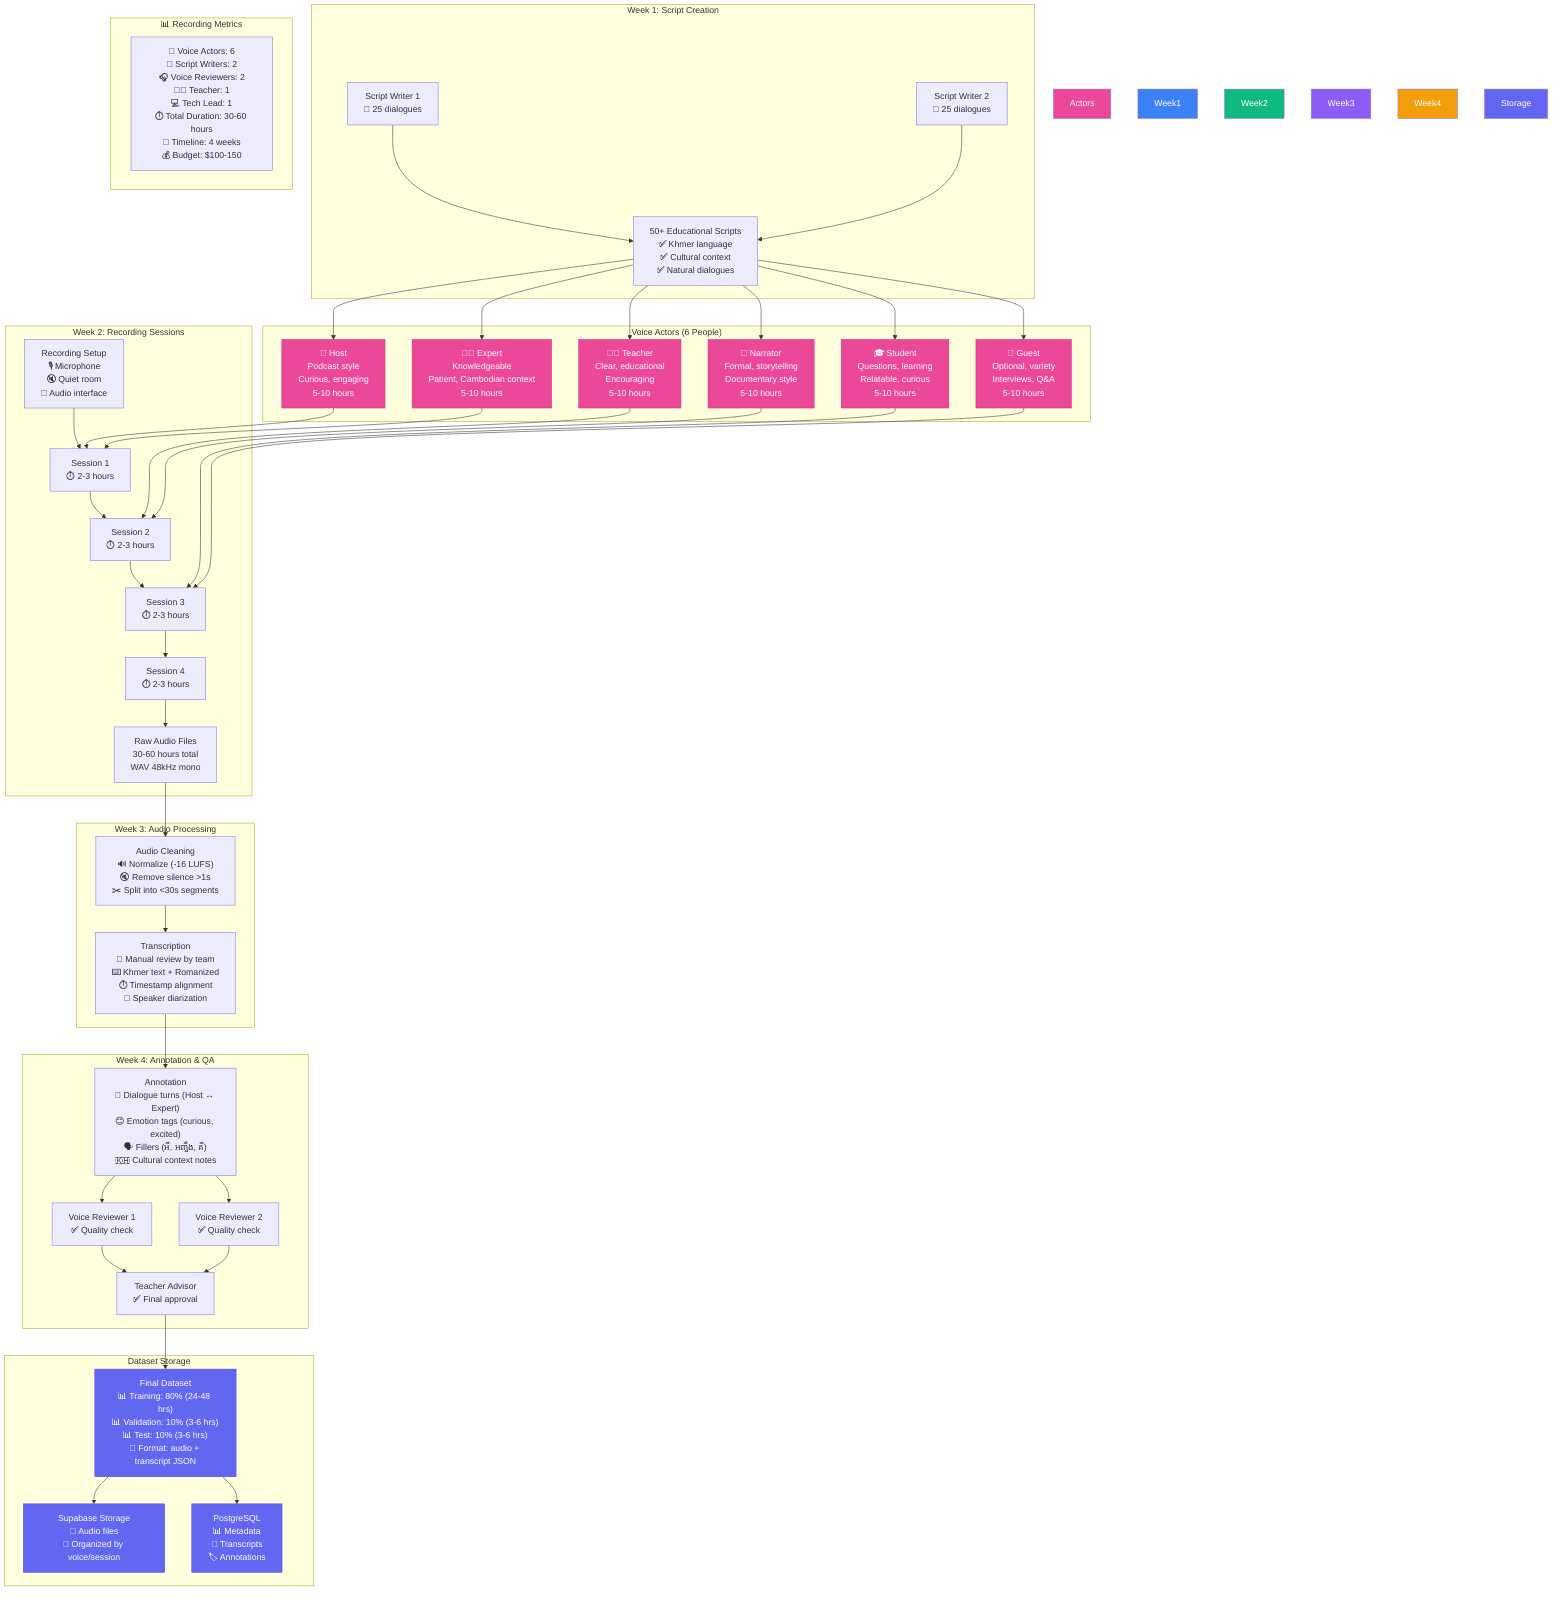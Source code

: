 %% Bopha - 6-Voice Recording System Workflow
%% Team of 8 people creating dataset for fine-tuning

graph TB
    subgraph "Voice Actors (6 People)"
        style Actors fill:#EC4899,color:#fff
        V1["👤 Host<br/>Podcast style<br/>Curious, engaging<br/>5-10 hours"]
        V2["👨‍🏫 Expert<br/>Knowledgeable<br/>Patient, Cambodian context<br/>5-10 hours"]
        V3["👩‍🏫 Teacher<br/>Clear, educational<br/>Encouraging<br/>5-10 hours"]
        V4["📖 Narrator<br/>Formal, storytelling<br/>Documentary style<br/>5-10 hours"]
        V5["🎓 Student<br/>Questions, learning<br/>Relatable, curious<br/>5-10 hours"]
        V6["🎤 Guest<br/>Optional, variety<br/>Interviews, Q&A<br/>5-10 hours"]
    end

    subgraph "Week 1: Script Creation"
        style Week1 fill:#3B82F6,color:#fff
        SW1["Script Writer 1<br/>📝 25 dialogues"]
        SW2["Script Writer 2<br/>📝 25 dialogues"]
        SCRIPTS["50+ Educational Scripts<br/>✅ Khmer language<br/>✅ Cultural context<br/>✅ Natural dialogues"]
        SW1 --> SCRIPTS
        SW2 --> SCRIPTS
    end

    subgraph "Week 2: Recording Sessions"
        style Week2 fill:#10B981,color:#fff
        SETUP["Recording Setup<br/>🎙️ Microphone<br/>🔇 Quiet room<br/>📱 Audio interface"]
        REC1["Session 1<br/>⏱️ 2-3 hours"]
        REC2["Session 2<br/>⏱️ 2-3 hours"]
        REC3["Session 3<br/>⏱️ 2-3 hours"]
        REC4["Session 4<br/>⏱️ 2-3 hours"]
        SETUP --> REC1
        REC1 --> REC2
        REC2 --> REC3
        REC3 --> REC4
        RAWFILES["Raw Audio Files<br/>30-60 hours total<br/>WAV 48kHz mono"]
        REC4 --> RAWFILES
    end

    subgraph "Week 3: Audio Processing"
        style Week3 fill:#8B5CF6,color:#fff
        CLEAN["Audio Cleaning<br/>🔊 Normalize (-16 LUFS)<br/>🔇 Remove silence >1s<br/>✂️ Split into <30s segments"]
        TRANS["Transcription<br/>📝 Manual review by team<br/>⌨️ Khmer text + Romanized<br/>⏱️ Timestamp alignment<br/>👥 Speaker diarization"]
        RAWFILES --> CLEAN
        CLEAN --> TRANS
    end

    subgraph "Week 4: Annotation & QA"
        style Week4 fill:#F59E0B,color:#fff
        ANNOT["Annotation<br/>💬 Dialogue turns (Host ↔ Expert)<br/>😊 Emotion tags (curious, excited)<br/>🗣️ Fillers (អឺ, អញ្ចឹង, គឺ)<br/>🇰🇭 Cultural context notes"]
        QA1["Voice Reviewer 1<br/>✅ Quality check"]
        QA2["Voice Reviewer 2<br/>✅ Quality check"]
        TEACHER["Teacher Advisor<br/>✅ Final approval"]
        TRANS --> ANNOT
        ANNOT --> QA1
        ANNOT --> QA2
        QA1 --> TEACHER
        QA2 --> TEACHER
    end

    subgraph "Dataset Storage"
        style Storage fill:#6366F1,color:#fff
        DATASET["Final Dataset<br/>📊 Training: 80% (24-48 hrs)<br/>📊 Validation: 10% (3-6 hrs)<br/>📊 Test: 10% (3-6 hrs)<br/>📁 Format: audio + transcript JSON"]
        SUPABASE["Supabase Storage<br/>💾 Audio files<br/>📁 Organized by voice/session"]
        POSTGRES["PostgreSQL<br/>📊 Metadata<br/>📝 Transcripts<br/>🏷️ Annotations"]
        TEACHER --> DATASET
        DATASET --> SUPABASE
        DATASET --> POSTGRES
    end

    %% Voice actor flow
    SCRIPTS --> V1
    SCRIPTS --> V2
    SCRIPTS --> V3
    SCRIPTS --> V4
    SCRIPTS --> V5
    SCRIPTS --> V6
    
    V1 --> REC1
    V2 --> REC1
    V3 --> REC2
    V4 --> REC2
    V5 --> REC3
    V6 --> REC3

    %% Styling
    classDef actors fill:#EC4899,stroke:#DB2777,color:#fff
    classDef week fill:#3B82F6,stroke:#2563EB,color:#fff
    classDef storage fill:#6366F1,stroke:#4F46E5,color:#fff
    
    class V1,V2,V3,V4,V5,V6 actors
    class DATASET,SUPABASE,POSTGRES storage

    %% Legend
    subgraph "📊 Recording Metrics"
        METRICS["👥 Voice Actors: 6<br/>📝 Script Writers: 2<br/>🎧 Voice Reviewers: 2<br/>👨‍🏫 Teacher: 1<br/>💻 Tech Lead: 1<br/>⏱️ Total Duration: 30-60 hours<br/>📅 Timeline: 4 weeks<br/>💰 Budget: $100-150"]
    end
